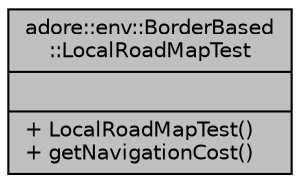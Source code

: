 digraph "adore::env::BorderBased::LocalRoadMapTest"
{
 // LATEX_PDF_SIZE
  edge [fontname="Helvetica",fontsize="10",labelfontname="Helvetica",labelfontsize="10"];
  node [fontname="Helvetica",fontsize="10",shape=record];
  Node1 [label="{adore::env::BorderBased\l::LocalRoadMapTest\n||+ LocalRoadMapTest()\l+ getNavigationCost()\l}",height=0.2,width=0.4,color="black", fillcolor="grey75", style="filled", fontcolor="black",tooltip=" "];
}

